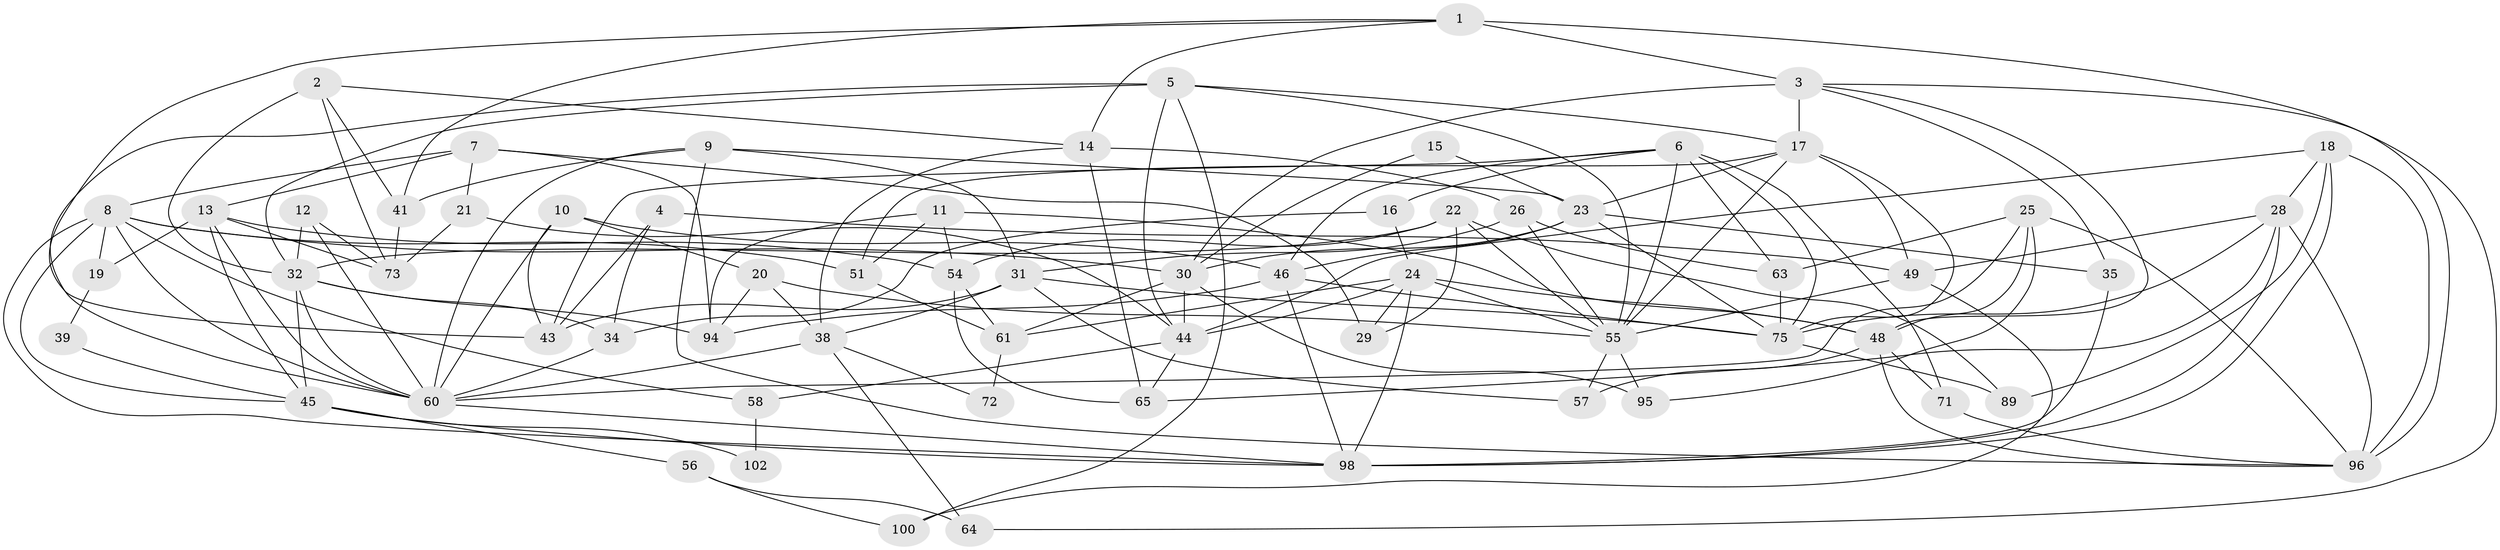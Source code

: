 // Generated by graph-tools (version 1.1) at 2025/24/03/03/25 07:24:02]
// undirected, 64 vertices, 158 edges
graph export_dot {
graph [start="1"]
  node [color=gray90,style=filled];
  1 [super="+79"];
  2 [super="+42"];
  3 [super="+85"];
  4 [super="+74"];
  5 [super="+99"];
  6 [super="+83"];
  7 [super="+27"];
  8 [super="+88"];
  9;
  10 [super="+91"];
  11 [super="+68"];
  12 [super="+86"];
  13 [super="+59"];
  14;
  15;
  16;
  17 [super="+66"];
  18 [super="+47"];
  19;
  20 [super="+93"];
  21;
  22 [super="+69"];
  23 [super="+53"];
  24 [super="+36"];
  25 [super="+76"];
  26 [super="+52"];
  28 [super="+33"];
  29;
  30 [super="+67"];
  31 [super="+37"];
  32 [super="+97"];
  34;
  35 [super="+78"];
  38 [super="+40"];
  39;
  41 [super="+62"];
  43 [super="+84"];
  44 [super="+81"];
  45 [super="+77"];
  46 [super="+50"];
  48 [super="+70"];
  49;
  51;
  54;
  55 [super="+87"];
  56;
  57;
  58;
  60 [super="+90"];
  61 [super="+82"];
  63;
  64;
  65 [super="+80"];
  71;
  72;
  73;
  75 [super="+92"];
  89;
  94;
  95;
  96 [super="+103"];
  98 [super="+101"];
  100;
  102;
  1 -- 43;
  1 -- 3 [weight=2];
  1 -- 14;
  1 -- 41;
  1 -- 96;
  2 -- 14;
  2 -- 73;
  2 -- 32;
  2 -- 41;
  3 -- 64;
  3 -- 48;
  3 -- 30;
  3 -- 17;
  3 -- 35;
  4 -- 34 [weight=2];
  4 -- 49;
  4 -- 43;
  5 -- 60;
  5 -- 100;
  5 -- 17;
  5 -- 55;
  5 -- 32;
  5 -- 44;
  6 -- 71;
  6 -- 16;
  6 -- 63;
  6 -- 55;
  6 -- 75;
  6 -- 43;
  6 -- 46;
  7 -- 94;
  7 -- 29;
  7 -- 13;
  7 -- 8;
  7 -- 21;
  8 -- 98;
  8 -- 45;
  8 -- 30;
  8 -- 51;
  8 -- 19;
  8 -- 58;
  8 -- 60;
  9 -- 41;
  9 -- 96;
  9 -- 60;
  9 -- 23;
  9 -- 31;
  10 -- 46 [weight=2];
  10 -- 20;
  10 -- 43;
  10 -- 60;
  11 -- 94;
  11 -- 54;
  11 -- 48;
  11 -- 51;
  12 -- 32;
  12 -- 60;
  12 -- 73;
  13 -- 73 [weight=2];
  13 -- 19;
  13 -- 54;
  13 -- 60;
  13 -- 45;
  14 -- 65;
  14 -- 26;
  14 -- 38;
  15 -- 23;
  15 -- 30;
  16 -- 24;
  16 -- 34;
  17 -- 49 [weight=2];
  17 -- 51;
  17 -- 23;
  17 -- 55;
  17 -- 75;
  18 -- 89;
  18 -- 44;
  18 -- 28;
  18 -- 98;
  18 -- 96;
  19 -- 39;
  20 -- 55;
  20 -- 38;
  20 -- 94;
  21 -- 73;
  21 -- 44;
  22 -- 29;
  22 -- 54;
  22 -- 32;
  22 -- 89;
  22 -- 55;
  23 -- 35;
  23 -- 46;
  23 -- 30;
  23 -- 75;
  24 -- 48;
  24 -- 44;
  24 -- 98;
  24 -- 61;
  24 -- 55;
  24 -- 29;
  25 -- 63;
  25 -- 48;
  25 -- 96;
  25 -- 60;
  25 -- 95;
  26 -- 63;
  26 -- 31;
  26 -- 55;
  28 -- 75;
  28 -- 98 [weight=2];
  28 -- 65;
  28 -- 49;
  28 -- 96;
  30 -- 44;
  30 -- 95;
  30 -- 61;
  31 -- 75;
  31 -- 43;
  31 -- 57;
  31 -- 38;
  32 -- 60;
  32 -- 34;
  32 -- 45;
  32 -- 94;
  34 -- 60;
  35 -- 98;
  38 -- 64;
  38 -- 72;
  38 -- 60;
  39 -- 45;
  41 -- 73;
  44 -- 58;
  44 -- 65;
  45 -- 56;
  45 -- 98 [weight=2];
  45 -- 102;
  46 -- 98;
  46 -- 94;
  46 -- 75;
  48 -- 57;
  48 -- 96;
  48 -- 71;
  49 -- 100;
  49 -- 55;
  51 -- 61;
  54 -- 65;
  54 -- 61;
  55 -- 57;
  55 -- 95;
  56 -- 64;
  56 -- 100;
  58 -- 102;
  60 -- 98;
  61 -- 72;
  63 -- 75;
  71 -- 96;
  75 -- 89;
}
